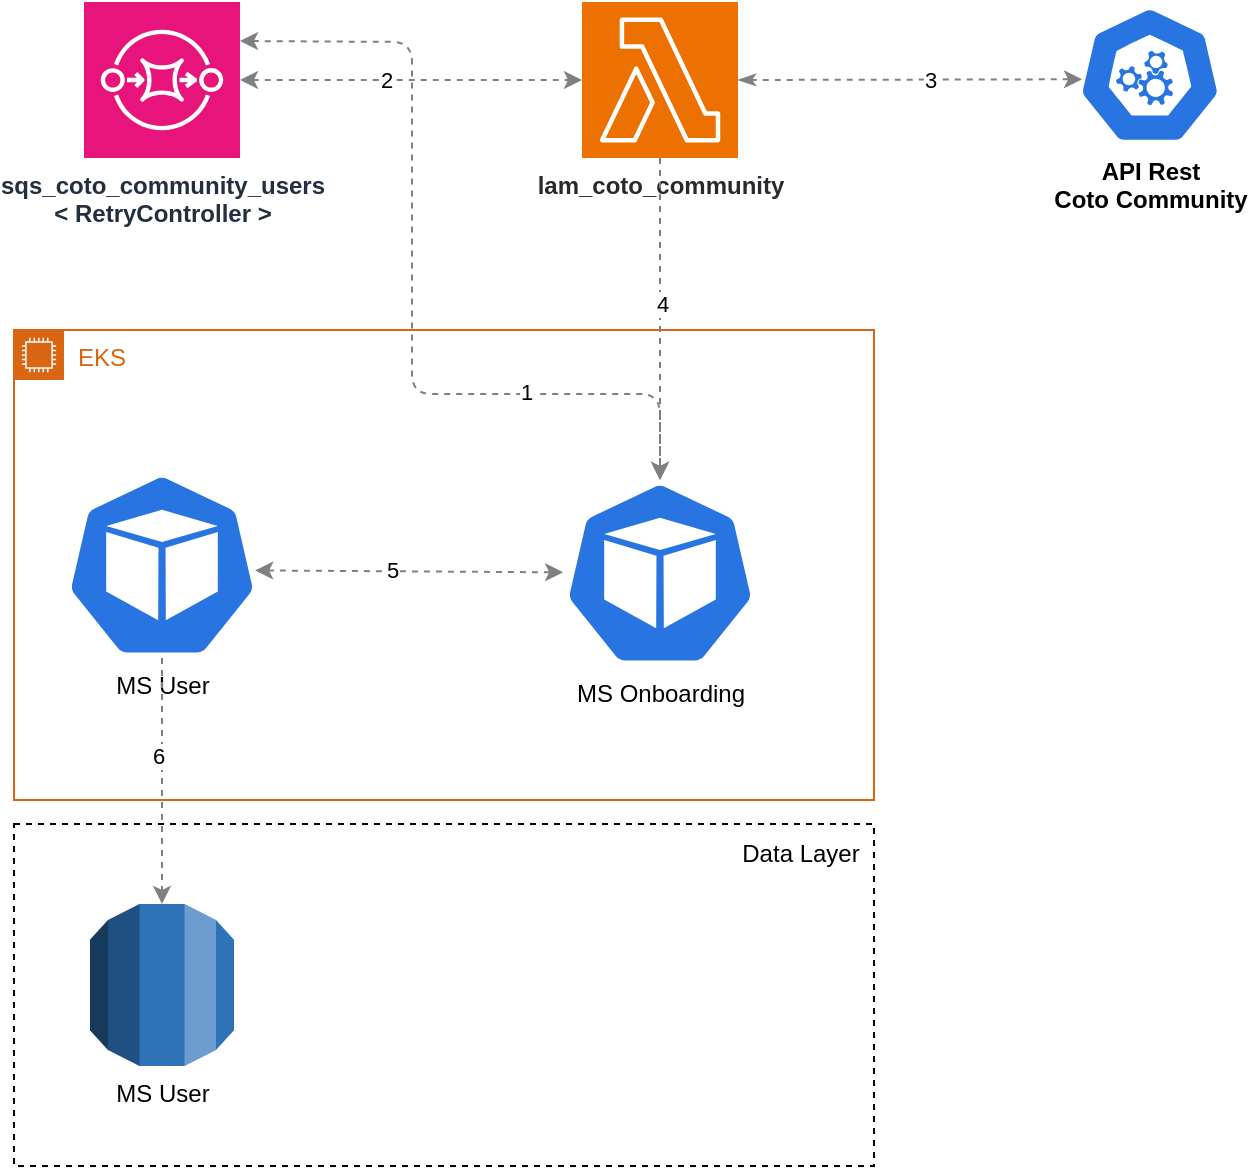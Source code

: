 <mxfile>
    <diagram id="DYlVki5ZgptVmCfeUOrU" name="Page-1">
        <mxGraphModel dx="1246" dy="-913" grid="0" gridSize="10" guides="1" tooltips="1" connect="1" arrows="1" fold="1" page="1" pageScale="1" pageWidth="1700" pageHeight="1600" math="0" shadow="0">
            <root>
                <mxCell id="0"/>
                <mxCell id="1" parent="0"/>
                <mxCell id="2" value="" style="rounded=0;whiteSpace=wrap;html=1;dashed=1;" vertex="1" parent="1">
                    <mxGeometry x="750" y="2039" width="430" height="171" as="geometry"/>
                </mxCell>
                <mxCell id="3" value="&lt;b style=&quot;color: rgb(41, 42, 46); text-align: left; white-space: pre-wrap;&quot;&gt;&lt;font style=&quot;background-color: rgb(255, 255, 255);&quot;&gt;lam_coto_community&lt;/font&gt;&lt;/b&gt;" style="sketch=0;points=[[0,0,0],[0.25,0,0],[0.5,0,0],[0.75,0,0],[1,0,0],[0,1,0],[0.25,1,0],[0.5,1,0],[0.75,1,0],[1,1,0],[0,0.25,0],[0,0.5,0],[0,0.75,0],[1,0.25,0],[1,0.5,0],[1,0.75,0]];outlineConnect=0;fontColor=#232F3E;fillColor=#ED7100;strokeColor=#ffffff;dashed=0;verticalLabelPosition=bottom;verticalAlign=top;align=center;html=1;fontSize=12;fontStyle=0;aspect=fixed;shape=mxgraph.aws4.resourceIcon;resIcon=mxgraph.aws4.lambda;" vertex="1" parent="1">
                    <mxGeometry x="1034" y="1628" width="78" height="78" as="geometry"/>
                </mxCell>
                <mxCell id="4" value="&lt;b&gt;sqs_coto_community_users&lt;br&gt;&amp;lt; RetryController &amp;gt;&lt;/b&gt;" style="sketch=0;points=[[0,0,0],[0.25,0,0],[0.5,0,0],[0.75,0,0],[1,0,0],[0,1,0],[0.25,1,0],[0.5,1,0],[0.75,1,0],[1,1,0],[0,0.25,0],[0,0.5,0],[0,0.75,0],[1,0.25,0],[1,0.5,0],[1,0.75,0]];outlineConnect=0;fontColor=#232F3E;fillColor=#E7157B;strokeColor=#ffffff;dashed=0;verticalLabelPosition=bottom;verticalAlign=top;align=center;html=1;fontSize=12;fontStyle=0;aspect=fixed;shape=mxgraph.aws4.resourceIcon;resIcon=mxgraph.aws4.sqs;" vertex="1" parent="1">
                    <mxGeometry x="785" y="1628" width="78" height="78" as="geometry"/>
                </mxCell>
                <mxCell id="5" value="" style="endArrow=classic;startArrow=classic;html=1;rounded=0;exitX=1;exitY=0.5;exitDx=0;exitDy=0;exitPerimeter=0;entryX=0;entryY=0.5;entryDx=0;entryDy=0;entryPerimeter=0;strokeColor=#808080;dashed=1;" edge="1" parent="1" source="4" target="3">
                    <mxGeometry width="50" height="50" relative="1" as="geometry">
                        <mxPoint x="813" y="1620" as="sourcePoint"/>
                        <mxPoint x="863" y="1570" as="targetPoint"/>
                    </mxGeometry>
                </mxCell>
                <mxCell id="6" value="2" style="edgeLabel;html=1;align=center;verticalAlign=middle;resizable=0;points=[];" vertex="1" connectable="0" parent="5">
                    <mxGeometry x="0.193" y="1" relative="1" as="geometry">
                        <mxPoint x="-29" y="1" as="offset"/>
                    </mxGeometry>
                </mxCell>
                <mxCell id="7" value="&lt;b&gt;API Rest&lt;br&gt;Coto Community&lt;/b&gt;" style="aspect=fixed;sketch=0;html=1;dashed=0;whitespace=wrap;verticalLabelPosition=bottom;verticalAlign=top;fillColor=#2875E2;strokeColor=#ffffff;points=[[0.005,0.63,0],[0.1,0.2,0],[0.9,0.2,0],[0.5,0,0],[0.995,0.63,0],[0.72,0.99,0],[0.5,1,0],[0.28,0.99,0]];shape=mxgraph.kubernetes.icon2;prIcon=api" vertex="1" parent="1">
                    <mxGeometry x="1282" y="1630" width="71.88" height="69" as="geometry"/>
                </mxCell>
                <mxCell id="8" value="" style="endArrow=classic;startArrow=classicThin;html=1;rounded=0;entryX=0.028;entryY=0.531;entryDx=0;entryDy=0;entryPerimeter=0;exitX=1;exitY=0.5;exitDx=0;exitDy=0;exitPerimeter=0;startFill=1;dashed=1;strokeColor=#808080;" edge="1" parent="1" source="3" target="7">
                    <mxGeometry width="50" height="50" relative="1" as="geometry">
                        <mxPoint x="813" y="1904" as="sourcePoint"/>
                        <mxPoint x="863" y="1854" as="targetPoint"/>
                    </mxGeometry>
                </mxCell>
                <mxCell id="9" value="3" style="edgeLabel;html=1;align=center;verticalAlign=middle;resizable=0;points=[];" vertex="1" connectable="0" parent="8">
                    <mxGeometry x="0.11" relative="1" as="geometry">
                        <mxPoint as="offset"/>
                    </mxGeometry>
                </mxCell>
                <mxCell id="10" value="EKS" style="points=[[0,0],[0.25,0],[0.5,0],[0.75,0],[1,0],[1,0.25],[1,0.5],[1,0.75],[1,1],[0.75,1],[0.5,1],[0.25,1],[0,1],[0,0.75],[0,0.5],[0,0.25]];outlineConnect=0;gradientColor=none;html=1;whiteSpace=wrap;fontSize=12;fontStyle=0;container=1;pointerEvents=0;collapsible=0;recursiveResize=0;shape=mxgraph.aws4.group;grIcon=mxgraph.aws4.group_ec2_instance_contents;strokeColor=#D86613;fillColor=none;verticalAlign=top;align=left;spacingLeft=30;fontColor=#D86613;dashed=0;" vertex="1" parent="1">
                    <mxGeometry x="750" y="1792" width="430" height="235" as="geometry"/>
                </mxCell>
                <mxCell id="11" value="MS User" style="aspect=fixed;sketch=0;html=1;dashed=0;whitespace=wrap;verticalLabelPosition=bottom;verticalAlign=top;fillColor=#2875E2;strokeColor=#ffffff;points=[[0.005,0.63,0],[0.1,0.2,0],[0.9,0.2,0],[0.5,0,0],[0.995,0.63,0],[0.72,0.99,0],[0.5,1,0],[0.28,0.99,0]];shape=mxgraph.kubernetes.icon2;prIcon=pod" vertex="1" parent="10">
                    <mxGeometry x="25.56" y="71" width="96.88" height="93" as="geometry"/>
                </mxCell>
                <mxCell id="12" value="MS Onboarding" style="aspect=fixed;sketch=0;html=1;dashed=0;whitespace=wrap;verticalLabelPosition=bottom;verticalAlign=top;fillColor=#2875E2;strokeColor=#ffffff;points=[[0.005,0.63,0],[0.1,0.2,0],[0.9,0.2,0],[0.5,0,0],[0.995,0.63,0],[0.72,0.99,0],[0.5,1,0],[0.28,0.99,0]];shape=mxgraph.kubernetes.icon2;prIcon=pod" vertex="1" parent="10">
                    <mxGeometry x="274.56" y="75" width="96.88" height="93" as="geometry"/>
                </mxCell>
                <mxCell id="13" value="" style="endArrow=classic;startArrow=classic;html=1;rounded=0;exitX=0.981;exitY=0.529;exitDx=0;exitDy=0;exitPerimeter=0;dashed=1;strokeColor=#808080;" edge="1" parent="10" source="11" target="12">
                    <mxGeometry width="50" height="50" relative="1" as="geometry">
                        <mxPoint x="231" y="-4" as="sourcePoint"/>
                        <mxPoint x="281" y="-54" as="targetPoint"/>
                    </mxGeometry>
                </mxCell>
                <mxCell id="14" value="5" style="edgeLabel;html=1;align=center;verticalAlign=middle;resizable=0;points=[];" vertex="1" connectable="0" parent="13">
                    <mxGeometry x="-0.117" y="1" relative="1" as="geometry">
                        <mxPoint as="offset"/>
                    </mxGeometry>
                </mxCell>
                <mxCell id="15" value="" style="endArrow=classic;startArrow=classic;html=1;rounded=1;exitX=1;exitY=0.25;exitDx=0;exitDy=0;exitPerimeter=0;entryX=0.5;entryY=0;entryDx=0;entryDy=0;entryPerimeter=0;curved=0;strokeColor=#808080;fillColor=#f5f5f5;dashed=1;" edge="1" parent="1" source="4" target="12">
                    <mxGeometry width="50" height="50" relative="1" as="geometry">
                        <mxPoint x="981" y="1788" as="sourcePoint"/>
                        <mxPoint x="1031" y="1738" as="targetPoint"/>
                        <Array as="points">
                            <mxPoint x="949" y="1648"/>
                            <mxPoint x="949" y="1824"/>
                            <mxPoint x="1073" y="1824"/>
                        </Array>
                    </mxGeometry>
                </mxCell>
                <mxCell id="16" value="1" style="edgeLabel;html=1;align=center;verticalAlign=middle;resizable=0;points=[];" vertex="1" connectable="0" parent="15">
                    <mxGeometry x="0.484" y="1" relative="1" as="geometry">
                        <mxPoint as="offset"/>
                    </mxGeometry>
                </mxCell>
                <mxCell id="17" value="MS User" style="outlineConnect=0;dashed=0;verticalLabelPosition=bottom;verticalAlign=top;align=center;html=1;shape=mxgraph.aws3.rds;fillColor=#2E73B8;gradientColor=none;" vertex="1" parent="1">
                    <mxGeometry x="788" y="2079" width="72" height="81" as="geometry"/>
                </mxCell>
                <mxCell id="18" value="" style="endArrow=classic;html=1;rounded=0;exitX=0.5;exitY=1;exitDx=0;exitDy=0;exitPerimeter=0;entryX=0.5;entryY=0;entryDx=0;entryDy=0;entryPerimeter=0;dashed=1;strokeColor=#808080;" edge="1" parent="1" source="3" target="12">
                    <mxGeometry width="50" height="50" relative="1" as="geometry">
                        <mxPoint x="1133" y="1980" as="sourcePoint"/>
                        <mxPoint x="1183" y="1930" as="targetPoint"/>
                    </mxGeometry>
                </mxCell>
                <mxCell id="19" value="4" style="edgeLabel;html=1;align=center;verticalAlign=middle;resizable=0;points=[];" vertex="1" connectable="0" parent="18">
                    <mxGeometry x="-0.095" y="1" relative="1" as="geometry">
                        <mxPoint as="offset"/>
                    </mxGeometry>
                </mxCell>
                <mxCell id="20" value="" style="endArrow=classic;html=1;rounded=0;exitX=0.5;exitY=1;exitDx=0;exitDy=0;exitPerimeter=0;dashed=1;strokeColor=#808080;" edge="1" parent="1" source="11" target="17">
                    <mxGeometry width="50" height="50" relative="1" as="geometry">
                        <mxPoint x="1133" y="1980" as="sourcePoint"/>
                        <mxPoint x="1183" y="1930" as="targetPoint"/>
                    </mxGeometry>
                </mxCell>
                <mxCell id="21" value="6" style="edgeLabel;html=1;align=center;verticalAlign=middle;resizable=0;points=[];" vertex="1" connectable="0" parent="20">
                    <mxGeometry x="-0.206" y="-2" relative="1" as="geometry">
                        <mxPoint as="offset"/>
                    </mxGeometry>
                </mxCell>
                <mxCell id="22" value="Data Layer" style="text;html=1;align=center;verticalAlign=middle;whiteSpace=wrap;rounded=0;" vertex="1" parent="1">
                    <mxGeometry x="1107" y="2039" width="73" height="30" as="geometry"/>
                </mxCell>
            </root>
        </mxGraphModel>
    </diagram>
</mxfile>